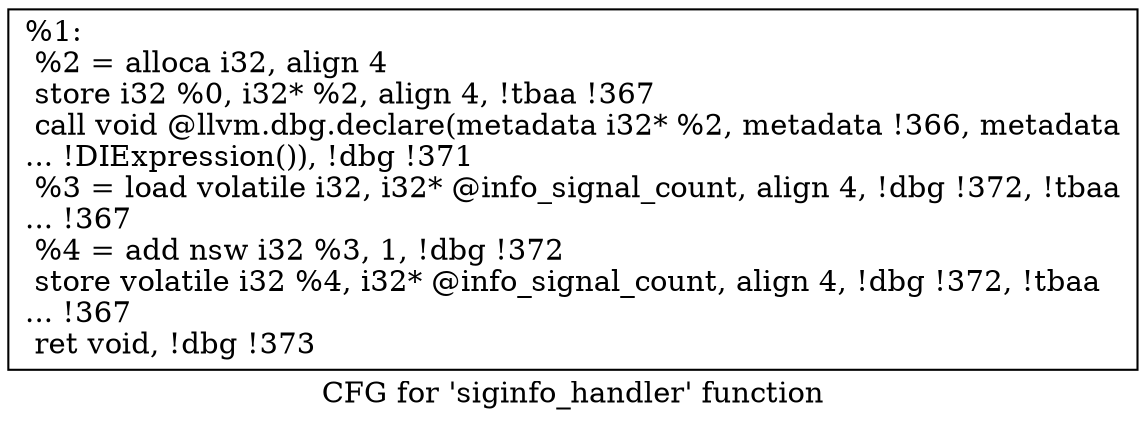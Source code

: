 digraph "CFG for 'siginfo_handler' function" {
	label="CFG for 'siginfo_handler' function";

	Node0x2478160 [shape=record,label="{%1:\l  %2 = alloca i32, align 4\l  store i32 %0, i32* %2, align 4, !tbaa !367\l  call void @llvm.dbg.declare(metadata i32* %2, metadata !366, metadata\l... !DIExpression()), !dbg !371\l  %3 = load volatile i32, i32* @info_signal_count, align 4, !dbg !372, !tbaa\l... !367\l  %4 = add nsw i32 %3, 1, !dbg !372\l  store volatile i32 %4, i32* @info_signal_count, align 4, !dbg !372, !tbaa\l... !367\l  ret void, !dbg !373\l}"];
}
